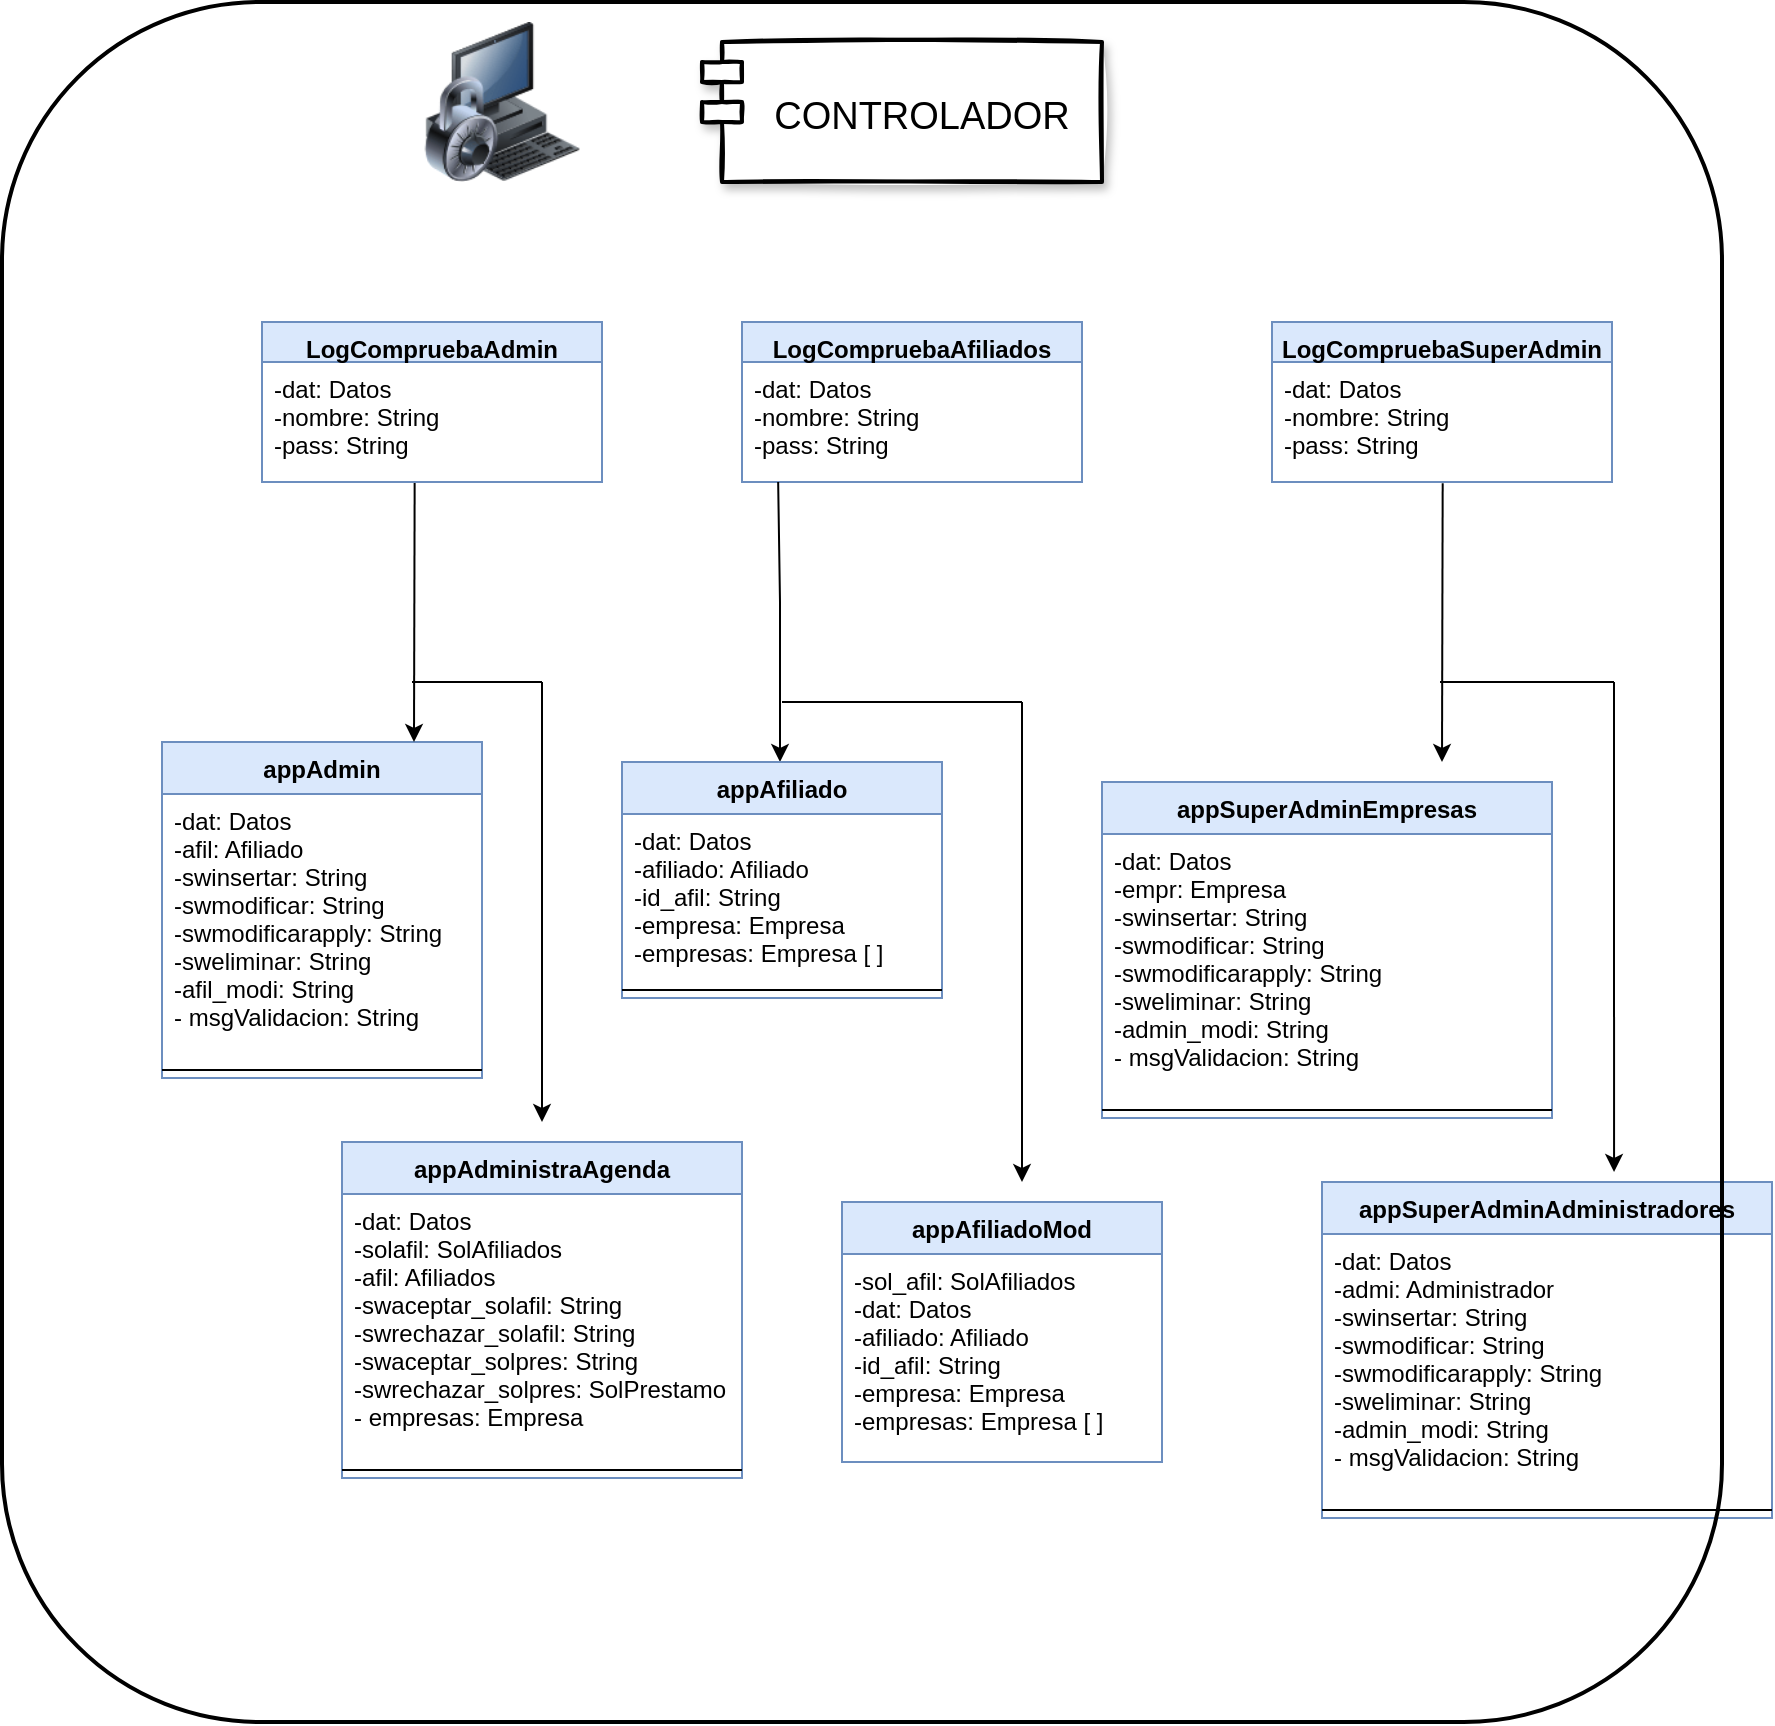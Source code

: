 <mxfile version="17.4.6" type="device"><diagram id="C5RBs43oDa-KdzZeNtuy" name="Page-1"><mxGraphModel dx="2249" dy="1931" grid="1" gridSize="10" guides="1" tooltips="1" connect="1" arrows="1" fold="1" page="1" pageScale="1" pageWidth="827" pageHeight="1169" math="0" shadow="0"><root><mxCell id="WIyWlLk6GJQsqaUBKTNV-0"/><mxCell id="WIyWlLk6GJQsqaUBKTNV-1" parent="WIyWlLk6GJQsqaUBKTNV-0"/><mxCell id="-KiRffAQP2-2GT4pYtR0-8" value="appAdmin" style="swimlane;fontStyle=1;align=center;verticalAlign=top;childLayout=stackLayout;horizontal=1;startSize=26;horizontalStack=0;resizeParent=1;resizeParentMax=0;resizeLast=0;collapsible=1;marginBottom=0;fillColor=#dae8fc;strokeColor=#6c8ebf;" parent="WIyWlLk6GJQsqaUBKTNV-1" vertex="1"><mxGeometry x="10" y="370" width="160" height="168" as="geometry"><mxRectangle x="560" y="40" width="120" height="26" as="alternateBounds"/></mxGeometry></mxCell><mxCell id="-KiRffAQP2-2GT4pYtR0-9" value="-dat: Datos&#10;-afil: Afiliado&#10;-swinsertar: String&#10;-swmodificar: String&#10;-swmodificarapply: String&#10;-sweliminar: String&#10;-afil_modi: String&#10;- msgValidacion: String" style="text;strokeColor=none;fillColor=none;align=left;verticalAlign=top;spacingLeft=4;spacingRight=4;overflow=hidden;rotatable=0;points=[[0,0.5],[1,0.5]];portConstraint=eastwest;" parent="-KiRffAQP2-2GT4pYtR0-8" vertex="1"><mxGeometry y="26" width="160" height="134" as="geometry"/></mxCell><mxCell id="-KiRffAQP2-2GT4pYtR0-10" value="" style="line;strokeWidth=1;fillColor=none;align=left;verticalAlign=middle;spacingTop=-1;spacingLeft=3;spacingRight=3;rotatable=0;labelPosition=right;points=[];portConstraint=eastwest;" parent="-KiRffAQP2-2GT4pYtR0-8" vertex="1"><mxGeometry y="160" width="160" height="8" as="geometry"/></mxCell><mxCell id="-KiRffAQP2-2GT4pYtR0-11" value="CONTROLADOR" style="shape=module;align=center;spacingLeft=20;align=center;verticalAlign=middle;fontSize=19;labelPosition=center;verticalLabelPosition=middle;horizontal=1;gradientColor=none;gradientDirection=radial;strokeWidth=2;sketch=1;shadow=1;perimeterSpacing=12;" parent="WIyWlLk6GJQsqaUBKTNV-1" vertex="1"><mxGeometry x="280" y="20" width="200" height="70" as="geometry"/></mxCell><mxCell id="-KiRffAQP2-2GT4pYtR0-21" value="" style="endArrow=classic;html=1;rounded=0;fontSize=19;exitX=0.449;exitY=1;exitDx=0;exitDy=0;exitPerimeter=0;" parent="WIyWlLk6GJQsqaUBKTNV-1" source="-KiRffAQP2-2GT4pYtR0-50" edge="1"><mxGeometry width="50" height="50" relative="1" as="geometry"><mxPoint x="80" y="260" as="sourcePoint"/><mxPoint x="136" y="370" as="targetPoint"/></mxGeometry></mxCell><mxCell id="-KiRffAQP2-2GT4pYtR0-27" value="" style="image;html=1;image=img/lib/clip_art/computers/Secure_System_128x128.png;labelBackgroundColor=none;fontSize=8;" parent="WIyWlLk6GJQsqaUBKTNV-1" vertex="1"><mxGeometry x="140" y="10" width="80" height="80" as="geometry"/></mxCell><mxCell id="-KiRffAQP2-2GT4pYtR0-46" value="LogCompruebaAdmin" style="swimlane;fontStyle=1;align=center;verticalAlign=top;childLayout=stackLayout;horizontal=1;startSize=20;horizontalStack=0;resizeParent=1;resizeParentMax=0;resizeLast=0;collapsible=1;marginBottom=0;fillColor=#dae8fc;strokeColor=#6c8ebf;" parent="WIyWlLk6GJQsqaUBKTNV-1" vertex="1"><mxGeometry x="60" y="160" width="170" height="80" as="geometry"><mxRectangle x="560" y="40" width="120" height="26" as="alternateBounds"/></mxGeometry></mxCell><mxCell id="-KiRffAQP2-2GT4pYtR0-50" value="-dat: Datos&#10;-nombre: String&#10;-pass: String" style="text;strokeColor=none;fillColor=none;align=left;verticalAlign=top;spacingLeft=4;spacingRight=4;overflow=hidden;rotatable=0;points=[[0,0.5],[1,0.5]];portConstraint=eastwest;" parent="-KiRffAQP2-2GT4pYtR0-46" vertex="1"><mxGeometry y="20" width="170" height="60" as="geometry"/></mxCell><mxCell id="-KiRffAQP2-2GT4pYtR0-53" value="LogCompruebaAfiliados" style="swimlane;fontStyle=1;align=center;verticalAlign=top;childLayout=stackLayout;horizontal=1;startSize=20;horizontalStack=0;resizeParent=1;resizeParentMax=0;resizeLast=0;collapsible=1;marginBottom=0;fillColor=#dae8fc;strokeColor=#6c8ebf;" parent="WIyWlLk6GJQsqaUBKTNV-1" vertex="1"><mxGeometry x="300" y="160" width="170" height="80" as="geometry"><mxRectangle x="560" y="40" width="120" height="26" as="alternateBounds"/></mxGeometry></mxCell><mxCell id="-KiRffAQP2-2GT4pYtR0-54" value="-dat: Datos&#10;-nombre: String&#10;-pass: String" style="text;strokeColor=none;fillColor=none;align=left;verticalAlign=top;spacingLeft=4;spacingRight=4;overflow=hidden;rotatable=0;points=[[0,0.5],[1,0.5]];portConstraint=eastwest;" parent="-KiRffAQP2-2GT4pYtR0-53" vertex="1"><mxGeometry y="20" width="170" height="60" as="geometry"/></mxCell><mxCell id="-KiRffAQP2-2GT4pYtR0-57" value="LogCompruebaSuperAdmin" style="swimlane;fontStyle=1;align=center;verticalAlign=top;childLayout=stackLayout;horizontal=1;startSize=20;horizontalStack=0;resizeParent=1;resizeParentMax=0;resizeLast=0;collapsible=1;marginBottom=0;fillColor=#dae8fc;strokeColor=#6c8ebf;" parent="WIyWlLk6GJQsqaUBKTNV-1" vertex="1"><mxGeometry x="565" y="160" width="170" height="80" as="geometry"><mxRectangle x="560" y="40" width="120" height="26" as="alternateBounds"/></mxGeometry></mxCell><mxCell id="-KiRffAQP2-2GT4pYtR0-58" value="-dat: Datos&#10;-nombre: String&#10;-pass: String" style="text;strokeColor=none;fillColor=none;align=left;verticalAlign=top;spacingLeft=4;spacingRight=4;overflow=hidden;rotatable=0;points=[[0,0.5],[1,0.5]];portConstraint=eastwest;" parent="-KiRffAQP2-2GT4pYtR0-57" vertex="1"><mxGeometry y="20" width="170" height="60" as="geometry"/></mxCell><mxCell id="sHvZv7feRmREnG4gnUDP-0" value="" style="endArrow=classic;html=1;rounded=0;entryX=0.5;entryY=0;entryDx=0;entryDy=0;exitX=0.524;exitY=1;exitDx=0;exitDy=0;exitPerimeter=0;" parent="WIyWlLk6GJQsqaUBKTNV-1" edge="1"><mxGeometry width="50" height="50" relative="1" as="geometry"><mxPoint x="318.08" y="240" as="sourcePoint"/><mxPoint x="319" y="380" as="targetPoint"/><Array as="points"><mxPoint x="319" y="300"/></Array></mxGeometry></mxCell><mxCell id="sHvZv7feRmREnG4gnUDP-7" value="" style="endArrow=classic;html=1;rounded=0;entryX=0.5;entryY=0;entryDx=0;entryDy=0;exitX=0.502;exitY=1.011;exitDx=0;exitDy=0;exitPerimeter=0;" parent="WIyWlLk6GJQsqaUBKTNV-1" source="-KiRffAQP2-2GT4pYtR0-58" edge="1"><mxGeometry width="50" height="50" relative="1" as="geometry"><mxPoint x="530" y="320" as="sourcePoint"/><mxPoint x="650" y="380" as="targetPoint"/></mxGeometry></mxCell><mxCell id="AjZAJpFF6bJgA5F6d46E-1" value="appAdministraAgenda" style="swimlane;fontStyle=1;align=center;verticalAlign=top;childLayout=stackLayout;horizontal=1;startSize=26;horizontalStack=0;resizeParent=1;resizeParentMax=0;resizeLast=0;collapsible=1;marginBottom=0;fillColor=#dae8fc;strokeColor=#6c8ebf;" parent="WIyWlLk6GJQsqaUBKTNV-1" vertex="1"><mxGeometry x="100" y="570" width="200" height="168" as="geometry"><mxRectangle x="560" y="40" width="120" height="26" as="alternateBounds"/></mxGeometry></mxCell><mxCell id="AjZAJpFF6bJgA5F6d46E-2" value="-dat: Datos&#10;-solafil: SolAfiliados&#10;-afil: Afiliados&#10;-swaceptar_solafil: String&#10;-swrechazar_solafil: String&#10;-swaceptar_solpres: String&#10;-swrechazar_solpres: SolPrestamo&#10;- empresas: Empresa" style="text;strokeColor=none;fillColor=none;align=left;verticalAlign=top;spacingLeft=4;spacingRight=4;overflow=hidden;rotatable=0;points=[[0,0.5],[1,0.5]];portConstraint=eastwest;" parent="AjZAJpFF6bJgA5F6d46E-1" vertex="1"><mxGeometry y="26" width="200" height="134" as="geometry"/></mxCell><mxCell id="AjZAJpFF6bJgA5F6d46E-3" value="" style="line;strokeWidth=1;fillColor=none;align=left;verticalAlign=middle;spacingTop=-1;spacingLeft=3;spacingRight=3;rotatable=0;labelPosition=right;points=[];portConstraint=eastwest;" parent="AjZAJpFF6bJgA5F6d46E-1" vertex="1"><mxGeometry y="160" width="200" height="8" as="geometry"/></mxCell><mxCell id="AjZAJpFF6bJgA5F6d46E-6" value="appAfiliado" style="swimlane;fontStyle=1;align=center;verticalAlign=top;childLayout=stackLayout;horizontal=1;startSize=26;horizontalStack=0;resizeParent=1;resizeParentMax=0;resizeLast=0;collapsible=1;marginBottom=0;fillColor=#dae8fc;strokeColor=#6c8ebf;" parent="WIyWlLk6GJQsqaUBKTNV-1" vertex="1"><mxGeometry x="240" y="380" width="160" height="118" as="geometry"><mxRectangle x="560" y="40" width="120" height="26" as="alternateBounds"/></mxGeometry></mxCell><mxCell id="AjZAJpFF6bJgA5F6d46E-7" value="-dat: Datos&#10;-afiliado: Afiliado&#10;-id_afil: String&#10;-empresa: Empresa&#10;-empresas: Empresa [ ]&#10;" style="text;strokeColor=none;fillColor=none;align=left;verticalAlign=top;spacingLeft=4;spacingRight=4;overflow=hidden;rotatable=0;points=[[0,0.5],[1,0.5]];portConstraint=eastwest;" parent="AjZAJpFF6bJgA5F6d46E-6" vertex="1"><mxGeometry y="26" width="160" height="84" as="geometry"/></mxCell><mxCell id="AjZAJpFF6bJgA5F6d46E-8" value="" style="line;strokeWidth=1;fillColor=none;align=left;verticalAlign=middle;spacingTop=-1;spacingLeft=3;spacingRight=3;rotatable=0;labelPosition=right;points=[];portConstraint=eastwest;" parent="AjZAJpFF6bJgA5F6d46E-6" vertex="1"><mxGeometry y="110" width="160" height="8" as="geometry"/></mxCell><mxCell id="AjZAJpFF6bJgA5F6d46E-10" value="appAfiliadoMod" style="swimlane;fontStyle=1;align=center;verticalAlign=top;childLayout=stackLayout;horizontal=1;startSize=26;horizontalStack=0;resizeParent=1;resizeParentMax=0;resizeLast=0;collapsible=1;marginBottom=0;fillColor=#dae8fc;strokeColor=#6c8ebf;" parent="WIyWlLk6GJQsqaUBKTNV-1" vertex="1"><mxGeometry x="350" y="600" width="160" height="130" as="geometry"><mxRectangle x="560" y="40" width="120" height="26" as="alternateBounds"/></mxGeometry></mxCell><mxCell id="AjZAJpFF6bJgA5F6d46E-11" value="-sol_afil: SolAfiliados&#10;-dat: Datos&#10;-afiliado: Afiliado&#10;-id_afil: String&#10;-empresa: Empresa&#10;-empresas: Empresa [ ]&#10;&#10;" style="text;strokeColor=none;fillColor=none;align=left;verticalAlign=top;spacingLeft=4;spacingRight=4;overflow=hidden;rotatable=0;points=[[0,0.5],[1,0.5]];portConstraint=eastwest;" parent="AjZAJpFF6bJgA5F6d46E-10" vertex="1"><mxGeometry y="26" width="160" height="104" as="geometry"/></mxCell><mxCell id="AjZAJpFF6bJgA5F6d46E-12" value="" style="line;strokeWidth=1;fillColor=none;align=left;verticalAlign=middle;spacingTop=-1;spacingLeft=3;spacingRight=3;rotatable=0;labelPosition=right;points=[];portConstraint=eastwest;" parent="AjZAJpFF6bJgA5F6d46E-10" vertex="1"><mxGeometry y="130" width="160" as="geometry"/></mxCell><mxCell id="AjZAJpFF6bJgA5F6d46E-13" value="appSuperAdminAdministradores" style="swimlane;fontStyle=1;align=center;verticalAlign=top;childLayout=stackLayout;horizontal=1;startSize=26;horizontalStack=0;resizeParent=1;resizeParentMax=0;resizeLast=0;collapsible=1;marginBottom=0;fillColor=#dae8fc;strokeColor=#6c8ebf;" parent="WIyWlLk6GJQsqaUBKTNV-1" vertex="1"><mxGeometry x="590" y="590" width="225" height="168" as="geometry"><mxRectangle x="560" y="40" width="120" height="26" as="alternateBounds"/></mxGeometry></mxCell><mxCell id="AjZAJpFF6bJgA5F6d46E-14" value="-dat: Datos&#10;-admi: Administrador&#10;-swinsertar: String&#10;-swmodificar: String&#10;-swmodificarapply: String&#10;-sweliminar: String&#10;-admin_modi: String&#10;- msgValidacion: String" style="text;strokeColor=none;fillColor=none;align=left;verticalAlign=top;spacingLeft=4;spacingRight=4;overflow=hidden;rotatable=0;points=[[0,0.5],[1,0.5]];portConstraint=eastwest;" parent="AjZAJpFF6bJgA5F6d46E-13" vertex="1"><mxGeometry y="26" width="225" height="134" as="geometry"/></mxCell><mxCell id="AjZAJpFF6bJgA5F6d46E-15" value="" style="line;strokeWidth=1;fillColor=none;align=left;verticalAlign=middle;spacingTop=-1;spacingLeft=3;spacingRight=3;rotatable=0;labelPosition=right;points=[];portConstraint=eastwest;" parent="AjZAJpFF6bJgA5F6d46E-13" vertex="1"><mxGeometry y="160" width="225" height="8" as="geometry"/></mxCell><mxCell id="AjZAJpFF6bJgA5F6d46E-16" value="appSuperAdminEmpresas" style="swimlane;fontStyle=1;align=center;verticalAlign=top;childLayout=stackLayout;horizontal=1;startSize=26;horizontalStack=0;resizeParent=1;resizeParentMax=0;resizeLast=0;collapsible=1;marginBottom=0;fillColor=#dae8fc;strokeColor=#6c8ebf;" parent="WIyWlLk6GJQsqaUBKTNV-1" vertex="1"><mxGeometry x="480" y="390" width="225" height="168" as="geometry"><mxRectangle x="560" y="40" width="120" height="26" as="alternateBounds"/></mxGeometry></mxCell><mxCell id="AjZAJpFF6bJgA5F6d46E-17" value="-dat: Datos&#10;-empr: Empresa&#10;-swinsertar: String&#10;-swmodificar: String&#10;-swmodificarapply: String&#10;-sweliminar: String&#10;-admin_modi: String&#10;- msgValidacion: String" style="text;strokeColor=none;fillColor=none;align=left;verticalAlign=top;spacingLeft=4;spacingRight=4;overflow=hidden;rotatable=0;points=[[0,0.5],[1,0.5]];portConstraint=eastwest;" parent="AjZAJpFF6bJgA5F6d46E-16" vertex="1"><mxGeometry y="26" width="225" height="134" as="geometry"/></mxCell><mxCell id="AjZAJpFF6bJgA5F6d46E-18" value="" style="line;strokeWidth=1;fillColor=none;align=left;verticalAlign=middle;spacingTop=-1;spacingLeft=3;spacingRight=3;rotatable=0;labelPosition=right;points=[];portConstraint=eastwest;" parent="AjZAJpFF6bJgA5F6d46E-16" vertex="1"><mxGeometry y="160" width="225" height="8" as="geometry"/></mxCell><mxCell id="AjZAJpFF6bJgA5F6d46E-19" value="" style="endArrow=classic;html=1;rounded=0;" parent="WIyWlLk6GJQsqaUBKTNV-1" edge="1"><mxGeometry width="50" height="50" relative="1" as="geometry"><mxPoint x="200" y="340" as="sourcePoint"/><mxPoint x="200" y="560" as="targetPoint"/></mxGeometry></mxCell><mxCell id="AjZAJpFF6bJgA5F6d46E-20" value="" style="endArrow=none;html=1;rounded=0;" parent="WIyWlLk6GJQsqaUBKTNV-1" edge="1"><mxGeometry width="50" height="50" relative="1" as="geometry"><mxPoint x="135" y="340" as="sourcePoint"/><mxPoint x="200" y="340" as="targetPoint"/></mxGeometry></mxCell><mxCell id="AjZAJpFF6bJgA5F6d46E-21" value="" style="endArrow=classic;html=1;rounded=0;" parent="WIyWlLk6GJQsqaUBKTNV-1" edge="1"><mxGeometry width="50" height="50" relative="1" as="geometry"><mxPoint x="440" y="350" as="sourcePoint"/><mxPoint x="440" y="590" as="targetPoint"/></mxGeometry></mxCell><mxCell id="AjZAJpFF6bJgA5F6d46E-22" value="" style="endArrow=none;html=1;rounded=0;" parent="WIyWlLk6GJQsqaUBKTNV-1" edge="1"><mxGeometry width="50" height="50" relative="1" as="geometry"><mxPoint x="320" y="350" as="sourcePoint"/><mxPoint x="440" y="350" as="targetPoint"/></mxGeometry></mxCell><mxCell id="AjZAJpFF6bJgA5F6d46E-23" value="" style="endArrow=classic;html=1;rounded=0;entryX=0.649;entryY=-0.03;entryDx=0;entryDy=0;entryPerimeter=0;" parent="WIyWlLk6GJQsqaUBKTNV-1" target="AjZAJpFF6bJgA5F6d46E-13" edge="1"><mxGeometry width="50" height="50" relative="1" as="geometry"><mxPoint x="736" y="340" as="sourcePoint"/><mxPoint x="770" y="340" as="targetPoint"/></mxGeometry></mxCell><mxCell id="AjZAJpFF6bJgA5F6d46E-24" value="" style="endArrow=none;html=1;rounded=0;" parent="WIyWlLk6GJQsqaUBKTNV-1" edge="1"><mxGeometry width="50" height="50" relative="1" as="geometry"><mxPoint x="649" y="340" as="sourcePoint"/><mxPoint x="736" y="340" as="targetPoint"/></mxGeometry></mxCell><mxCell id="AjZAJpFF6bJgA5F6d46E-25" value="" style="rounded=1;whiteSpace=wrap;html=1;strokeWidth=2;fillColor=none;" parent="WIyWlLk6GJQsqaUBKTNV-1" vertex="1"><mxGeometry x="-70" width="860" height="860" as="geometry"/></mxCell></root></mxGraphModel></diagram></mxfile>